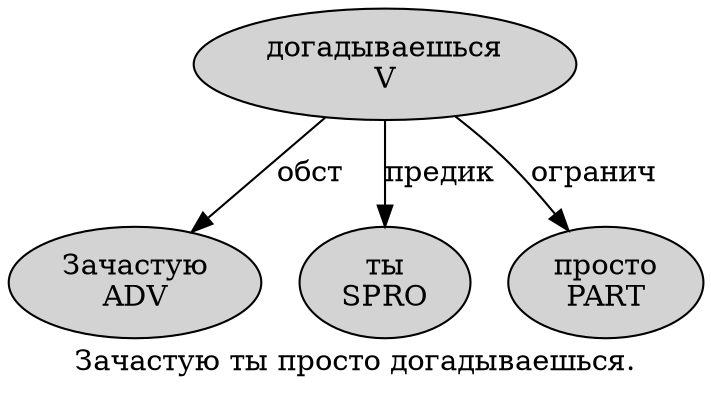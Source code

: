 digraph SENTENCE_1967 {
	graph [label="Зачастую ты просто догадываешься."]
	node [style=filled]
		0 [label="Зачастую
ADV" color="" fillcolor=lightgray penwidth=1 shape=ellipse]
		1 [label="ты
SPRO" color="" fillcolor=lightgray penwidth=1 shape=ellipse]
		2 [label="просто
PART" color="" fillcolor=lightgray penwidth=1 shape=ellipse]
		3 [label="догадываешься
V" color="" fillcolor=lightgray penwidth=1 shape=ellipse]
			3 -> 0 [label="обст"]
			3 -> 1 [label="предик"]
			3 -> 2 [label="огранич"]
}